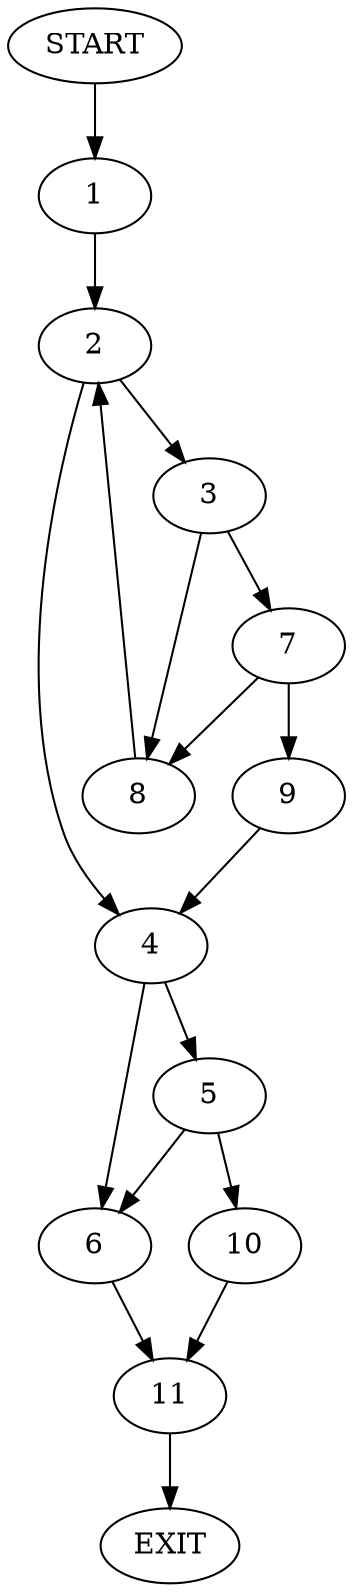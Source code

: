 digraph {
0 [label="START"];
1;
2;
3;
4;
5;
6;
7;
8;
9;
10;
11;
12 [label="EXIT"];
0 -> 1;
1 -> 2;
2 -> 3;
2 -> 4;
4 -> 5;
4 -> 6;
3 -> 7;
3 -> 8;
8 -> 2;
7 -> 9;
7 -> 8;
9 -> 4;
5 -> 6;
5 -> 10;
6 -> 11;
10 -> 11;
11 -> 12;
}
